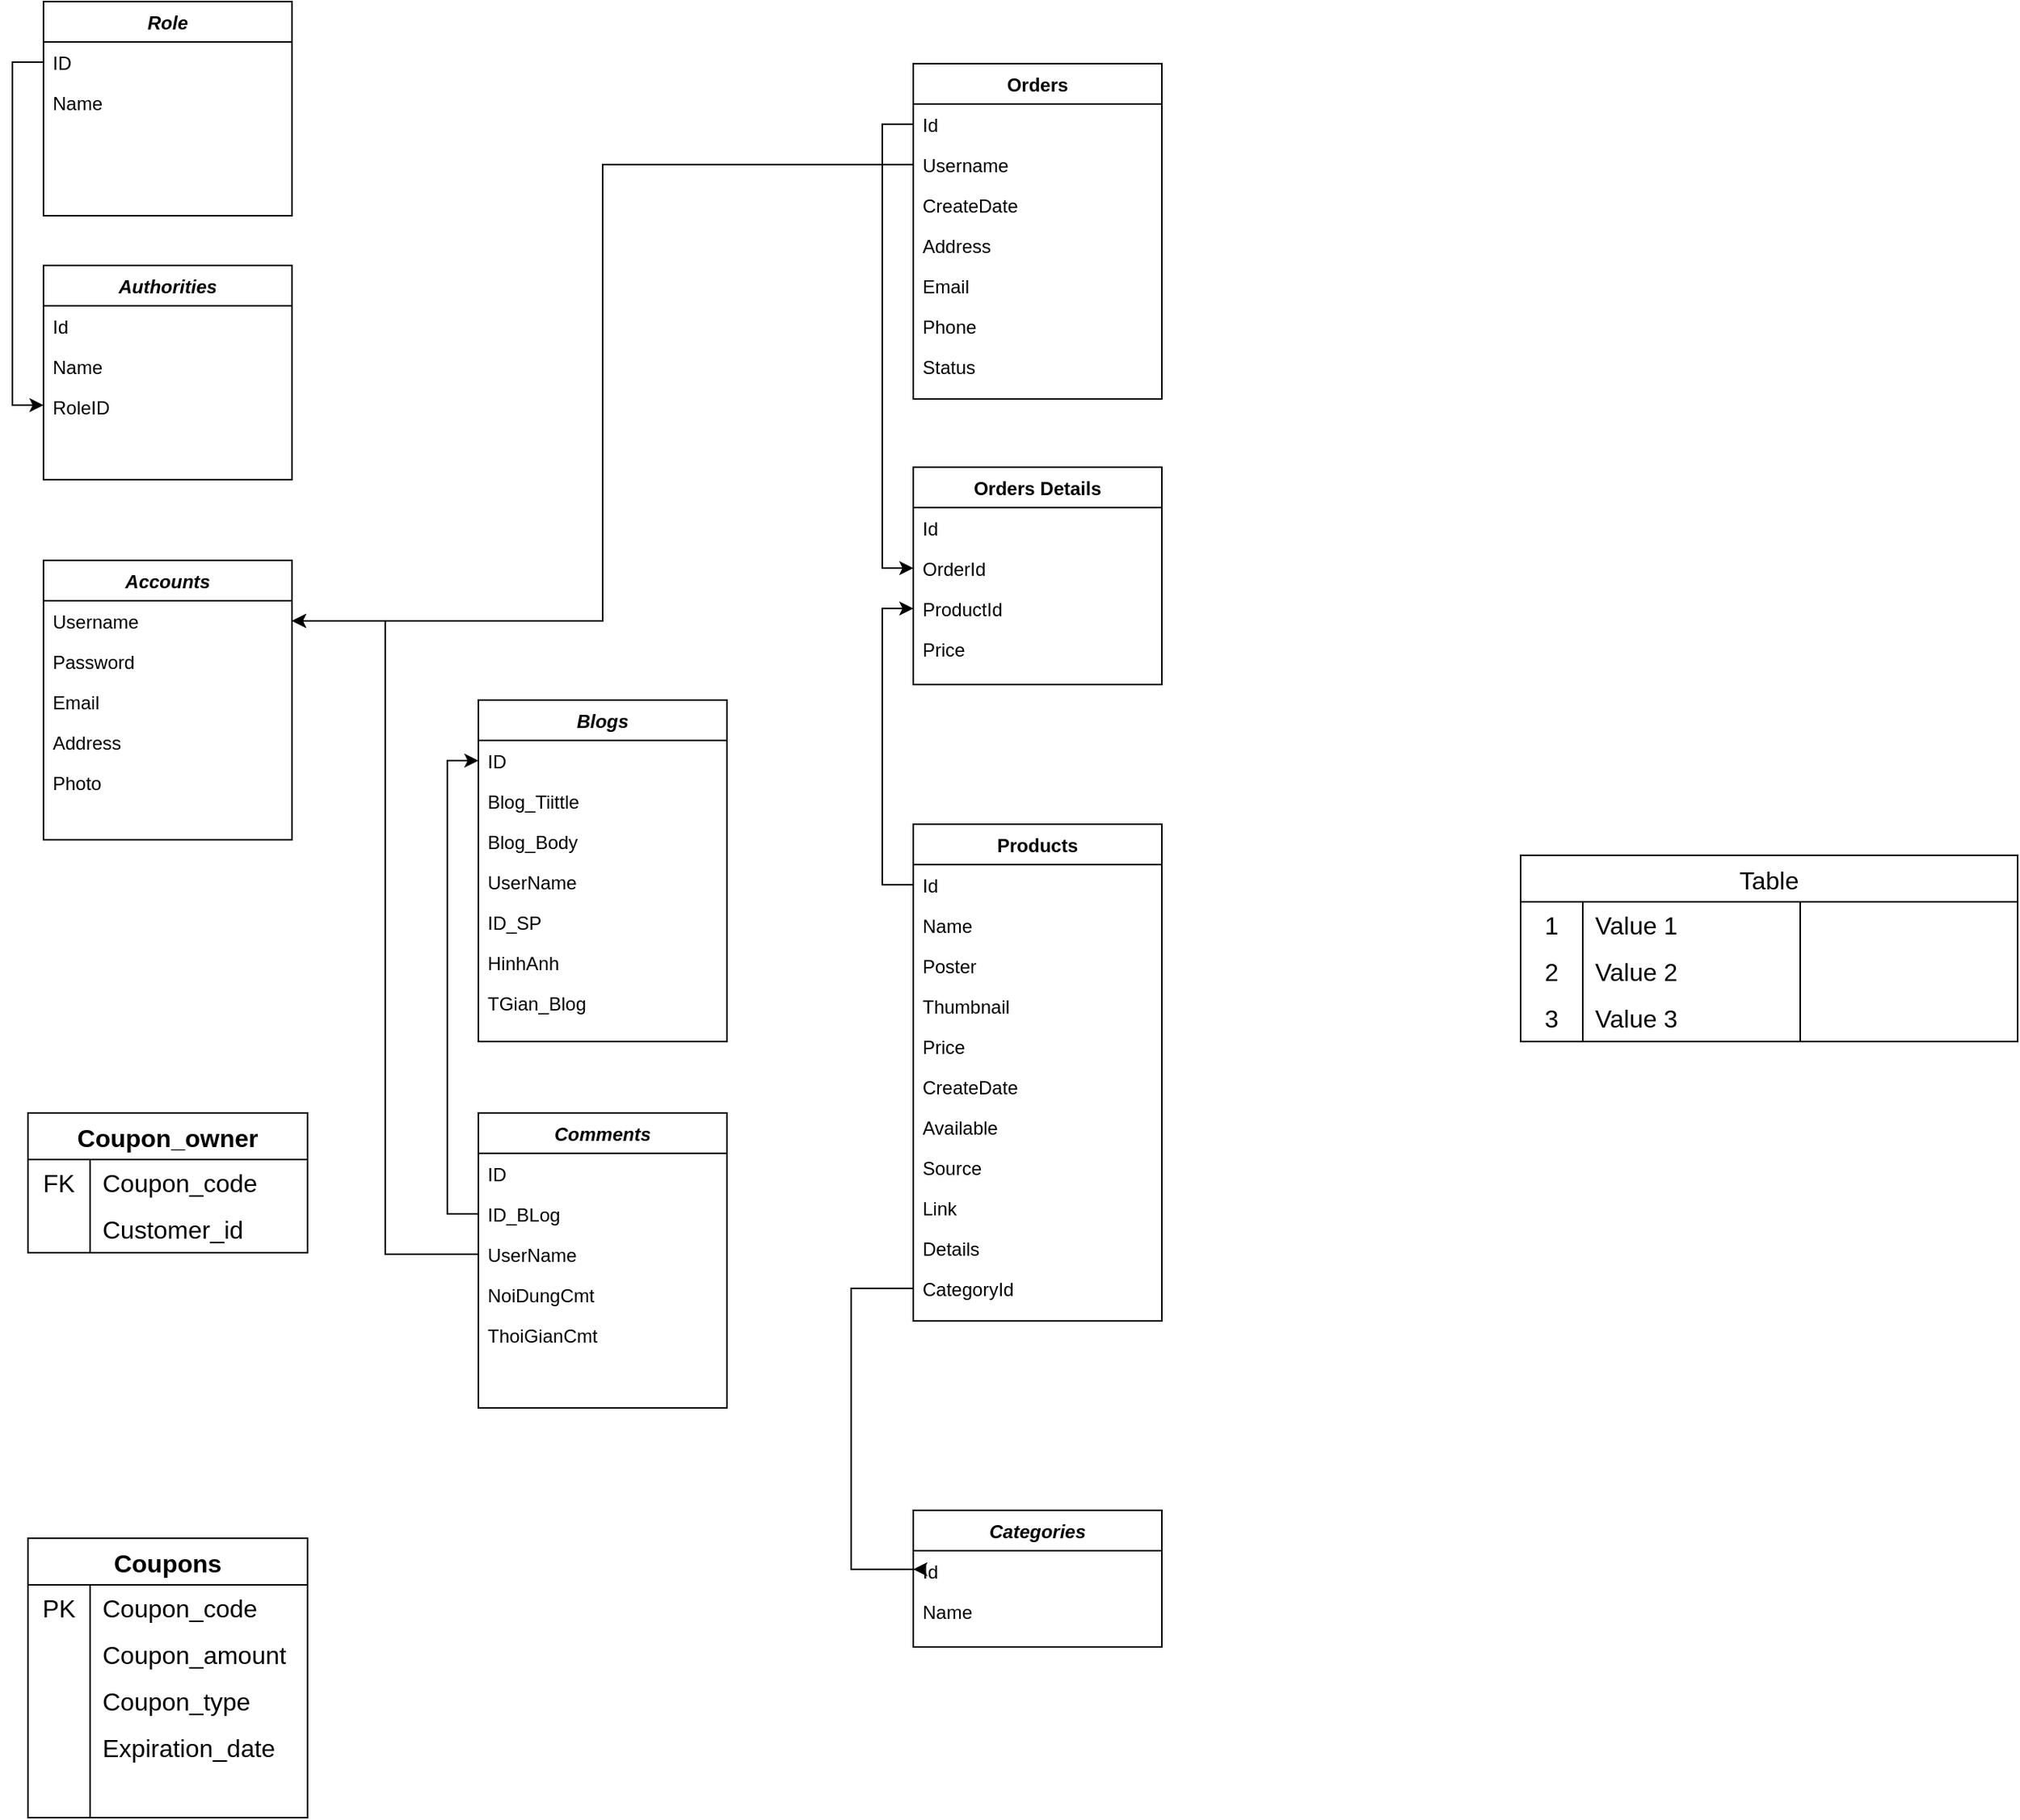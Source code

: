 <mxfile version="21.2.7" type="github">
  <diagram id="C5RBs43oDa-KdzZeNtuy" name="Page-1">
    <mxGraphModel dx="1647" dy="2064" grid="1" gridSize="10" guides="1" tooltips="1" connect="1" arrows="1" fold="1" page="1" pageScale="1" pageWidth="827" pageHeight="1169" math="0" shadow="0">
      <root>
        <mxCell id="WIyWlLk6GJQsqaUBKTNV-0" />
        <mxCell id="WIyWlLk6GJQsqaUBKTNV-1" parent="WIyWlLk6GJQsqaUBKTNV-0" />
        <mxCell id="zkfFHV4jXpPFQw0GAbJ--0" value="Accounts" style="swimlane;fontStyle=3;align=center;verticalAlign=top;childLayout=stackLayout;horizontal=1;startSize=26;horizontalStack=0;resizeParent=1;resizeLast=0;collapsible=1;marginBottom=0;rounded=0;shadow=0;strokeWidth=1;movable=1;resizable=1;rotatable=1;deletable=1;editable=1;locked=0;connectable=1;" parent="WIyWlLk6GJQsqaUBKTNV-1" vertex="1">
          <mxGeometry x="110" y="-60" width="160" height="180" as="geometry">
            <mxRectangle x="230" y="140" width="160" height="26" as="alternateBounds" />
          </mxGeometry>
        </mxCell>
        <mxCell id="zkfFHV4jXpPFQw0GAbJ--1" value="Username" style="text;align=left;verticalAlign=top;spacingLeft=4;spacingRight=4;overflow=hidden;rotatable=1;points=[[0,0.5],[1,0.5]];portConstraint=eastwest;movable=1;resizable=1;deletable=1;editable=1;locked=0;connectable=1;" parent="zkfFHV4jXpPFQw0GAbJ--0" vertex="1">
          <mxGeometry y="26" width="160" height="26" as="geometry" />
        </mxCell>
        <mxCell id="zkfFHV4jXpPFQw0GAbJ--2" value="Password" style="text;align=left;verticalAlign=top;spacingLeft=4;spacingRight=4;overflow=hidden;rotatable=1;points=[[0,0.5],[1,0.5]];portConstraint=eastwest;rounded=0;shadow=0;html=0;movable=1;resizable=1;deletable=1;editable=1;locked=0;connectable=1;" parent="zkfFHV4jXpPFQw0GAbJ--0" vertex="1">
          <mxGeometry y="52" width="160" height="26" as="geometry" />
        </mxCell>
        <mxCell id="zkfFHV4jXpPFQw0GAbJ--3" value="Email" style="text;align=left;verticalAlign=top;spacingLeft=4;spacingRight=4;overflow=hidden;rotatable=1;points=[[0,0.5],[1,0.5]];portConstraint=eastwest;rounded=0;shadow=0;html=0;movable=1;resizable=1;deletable=1;editable=1;locked=0;connectable=1;" parent="zkfFHV4jXpPFQw0GAbJ--0" vertex="1">
          <mxGeometry y="78" width="160" height="26" as="geometry" />
        </mxCell>
        <mxCell id="4pkR6PHwYzPUVLJLUque-9" value="Address" style="text;align=left;verticalAlign=top;spacingLeft=4;spacingRight=4;overflow=hidden;rotatable=1;points=[[0,0.5],[1,0.5]];portConstraint=eastwest;rounded=0;shadow=0;html=0;movable=1;resizable=1;deletable=1;editable=1;locked=0;connectable=1;" parent="zkfFHV4jXpPFQw0GAbJ--0" vertex="1">
          <mxGeometry y="104" width="160" height="26" as="geometry" />
        </mxCell>
        <mxCell id="4pkR6PHwYzPUVLJLUque-10" value="Photo" style="text;align=left;verticalAlign=top;spacingLeft=4;spacingRight=4;overflow=hidden;rotatable=1;points=[[0,0.5],[1,0.5]];portConstraint=eastwest;rounded=0;shadow=0;html=0;movable=1;resizable=1;deletable=1;editable=1;locked=0;connectable=1;" parent="zkfFHV4jXpPFQw0GAbJ--0" vertex="1">
          <mxGeometry y="130" width="160" height="26" as="geometry" />
        </mxCell>
        <mxCell id="zkfFHV4jXpPFQw0GAbJ--17" value="Products" style="swimlane;fontStyle=1;align=center;verticalAlign=top;childLayout=stackLayout;horizontal=1;startSize=26;horizontalStack=0;resizeParent=1;resizeLast=0;collapsible=1;marginBottom=0;rounded=0;shadow=0;strokeWidth=1;" parent="WIyWlLk6GJQsqaUBKTNV-1" vertex="1">
          <mxGeometry x="670" y="110" width="160" height="320" as="geometry">
            <mxRectangle x="550" y="140" width="160" height="26" as="alternateBounds" />
          </mxGeometry>
        </mxCell>
        <mxCell id="zkfFHV4jXpPFQw0GAbJ--18" value="Id" style="text;align=left;verticalAlign=top;spacingLeft=4;spacingRight=4;overflow=hidden;rotatable=0;points=[[0,0.5],[1,0.5]];portConstraint=eastwest;" parent="zkfFHV4jXpPFQw0GAbJ--17" vertex="1">
          <mxGeometry y="26" width="160" height="26" as="geometry" />
        </mxCell>
        <mxCell id="zkfFHV4jXpPFQw0GAbJ--19" value="Name" style="text;align=left;verticalAlign=top;spacingLeft=4;spacingRight=4;overflow=hidden;rotatable=0;points=[[0,0.5],[1,0.5]];portConstraint=eastwest;rounded=0;shadow=0;html=0;" parent="zkfFHV4jXpPFQw0GAbJ--17" vertex="1">
          <mxGeometry y="52" width="160" height="26" as="geometry" />
        </mxCell>
        <mxCell id="zkfFHV4jXpPFQw0GAbJ--20" value="Poster" style="text;align=left;verticalAlign=top;spacingLeft=4;spacingRight=4;overflow=hidden;rotatable=0;points=[[0,0.5],[1,0.5]];portConstraint=eastwest;rounded=0;shadow=0;html=0;" parent="zkfFHV4jXpPFQw0GAbJ--17" vertex="1">
          <mxGeometry y="78" width="160" height="26" as="geometry" />
        </mxCell>
        <mxCell id="zkfFHV4jXpPFQw0GAbJ--21" value="Thumbnail" style="text;align=left;verticalAlign=top;spacingLeft=4;spacingRight=4;overflow=hidden;rotatable=0;points=[[0,0.5],[1,0.5]];portConstraint=eastwest;rounded=0;shadow=0;html=0;" parent="zkfFHV4jXpPFQw0GAbJ--17" vertex="1">
          <mxGeometry y="104" width="160" height="26" as="geometry" />
        </mxCell>
        <mxCell id="zkfFHV4jXpPFQw0GAbJ--22" value="Price" style="text;align=left;verticalAlign=top;spacingLeft=4;spacingRight=4;overflow=hidden;rotatable=0;points=[[0,0.5],[1,0.5]];portConstraint=eastwest;rounded=0;shadow=0;html=0;" parent="zkfFHV4jXpPFQw0GAbJ--17" vertex="1">
          <mxGeometry y="130" width="160" height="26" as="geometry" />
        </mxCell>
        <mxCell id="zkfFHV4jXpPFQw0GAbJ--24" value="CreateDate" style="text;align=left;verticalAlign=top;spacingLeft=4;spacingRight=4;overflow=hidden;rotatable=0;points=[[0,0.5],[1,0.5]];portConstraint=eastwest;" parent="zkfFHV4jXpPFQw0GAbJ--17" vertex="1">
          <mxGeometry y="156" width="160" height="26" as="geometry" />
        </mxCell>
        <mxCell id="zkfFHV4jXpPFQw0GAbJ--25" value="Available" style="text;align=left;verticalAlign=top;spacingLeft=4;spacingRight=4;overflow=hidden;rotatable=0;points=[[0,0.5],[1,0.5]];portConstraint=eastwest;" parent="zkfFHV4jXpPFQw0GAbJ--17" vertex="1">
          <mxGeometry y="182" width="160" height="26" as="geometry" />
        </mxCell>
        <mxCell id="aVzjEf7EWNkJV3z9Z11q-0" value="Source" style="text;align=left;verticalAlign=top;spacingLeft=4;spacingRight=4;overflow=hidden;rotatable=0;points=[[0,0.5],[1,0.5]];portConstraint=eastwest;" parent="zkfFHV4jXpPFQw0GAbJ--17" vertex="1">
          <mxGeometry y="208" width="160" height="26" as="geometry" />
        </mxCell>
        <mxCell id="aVzjEf7EWNkJV3z9Z11q-2" value="Link" style="text;align=left;verticalAlign=top;spacingLeft=4;spacingRight=4;overflow=hidden;rotatable=0;points=[[0,0.5],[1,0.5]];portConstraint=eastwest;" parent="zkfFHV4jXpPFQw0GAbJ--17" vertex="1">
          <mxGeometry y="234" width="160" height="26" as="geometry" />
        </mxCell>
        <mxCell id="aVzjEf7EWNkJV3z9Z11q-3" value="Details" style="text;align=left;verticalAlign=top;spacingLeft=4;spacingRight=4;overflow=hidden;rotatable=0;points=[[0,0.5],[1,0.5]];portConstraint=eastwest;" parent="zkfFHV4jXpPFQw0GAbJ--17" vertex="1">
          <mxGeometry y="260" width="160" height="26" as="geometry" />
        </mxCell>
        <mxCell id="aVzjEf7EWNkJV3z9Z11q-4" value="CategoryId" style="text;align=left;verticalAlign=top;spacingLeft=4;spacingRight=4;overflow=hidden;rotatable=0;points=[[0,0.5],[1,0.5]];portConstraint=eastwest;" parent="zkfFHV4jXpPFQw0GAbJ--17" vertex="1">
          <mxGeometry y="286" width="160" height="26" as="geometry" />
        </mxCell>
        <mxCell id="PvEXna2117vxzYuf4dfW-0" value="Orders" style="swimlane;fontStyle=1;align=center;verticalAlign=top;childLayout=stackLayout;horizontal=1;startSize=26;horizontalStack=0;resizeParent=1;resizeLast=0;collapsible=1;marginBottom=0;rounded=0;shadow=0;strokeWidth=1;" parent="WIyWlLk6GJQsqaUBKTNV-1" vertex="1">
          <mxGeometry x="670" y="-380" width="160" height="216" as="geometry">
            <mxRectangle x="550" y="140" width="160" height="26" as="alternateBounds" />
          </mxGeometry>
        </mxCell>
        <mxCell id="PvEXna2117vxzYuf4dfW-1" value="Id" style="text;align=left;verticalAlign=top;spacingLeft=4;spacingRight=4;overflow=hidden;rotatable=0;points=[[0,0.5],[1,0.5]];portConstraint=eastwest;" parent="PvEXna2117vxzYuf4dfW-0" vertex="1">
          <mxGeometry y="26" width="160" height="26" as="geometry" />
        </mxCell>
        <mxCell id="PvEXna2117vxzYuf4dfW-2" value="Username" style="text;align=left;verticalAlign=top;spacingLeft=4;spacingRight=4;overflow=hidden;rotatable=0;points=[[0,0.5],[1,0.5]];portConstraint=eastwest;rounded=0;shadow=0;html=0;" parent="PvEXna2117vxzYuf4dfW-0" vertex="1">
          <mxGeometry y="52" width="160" height="26" as="geometry" />
        </mxCell>
        <mxCell id="PvEXna2117vxzYuf4dfW-3" value="CreateDate" style="text;align=left;verticalAlign=top;spacingLeft=4;spacingRight=4;overflow=hidden;rotatable=0;points=[[0,0.5],[1,0.5]];portConstraint=eastwest;rounded=0;shadow=0;html=0;" parent="PvEXna2117vxzYuf4dfW-0" vertex="1">
          <mxGeometry y="78" width="160" height="26" as="geometry" />
        </mxCell>
        <mxCell id="PvEXna2117vxzYuf4dfW-4" value="Address" style="text;align=left;verticalAlign=top;spacingLeft=4;spacingRight=4;overflow=hidden;rotatable=0;points=[[0,0.5],[1,0.5]];portConstraint=eastwest;rounded=0;shadow=0;html=0;" parent="PvEXna2117vxzYuf4dfW-0" vertex="1">
          <mxGeometry y="104" width="160" height="26" as="geometry" />
        </mxCell>
        <mxCell id="PvEXna2117vxzYuf4dfW-5" value="Email" style="text;align=left;verticalAlign=top;spacingLeft=4;spacingRight=4;overflow=hidden;rotatable=0;points=[[0,0.5],[1,0.5]];portConstraint=eastwest;rounded=0;shadow=0;html=0;" parent="PvEXna2117vxzYuf4dfW-0" vertex="1">
          <mxGeometry y="130" width="160" height="26" as="geometry" />
        </mxCell>
        <mxCell id="PvEXna2117vxzYuf4dfW-7" value="Phone" style="text;align=left;verticalAlign=top;spacingLeft=4;spacingRight=4;overflow=hidden;rotatable=0;points=[[0,0.5],[1,0.5]];portConstraint=eastwest;" parent="PvEXna2117vxzYuf4dfW-0" vertex="1">
          <mxGeometry y="156" width="160" height="26" as="geometry" />
        </mxCell>
        <mxCell id="PvEXna2117vxzYuf4dfW-8" value="Status" style="text;align=left;verticalAlign=top;spacingLeft=4;spacingRight=4;overflow=hidden;rotatable=0;points=[[0,0.5],[1,0.5]];portConstraint=eastwest;" parent="PvEXna2117vxzYuf4dfW-0" vertex="1">
          <mxGeometry y="182" width="160" height="26" as="geometry" />
        </mxCell>
        <mxCell id="PvEXna2117vxzYuf4dfW-9" value="Orders Details" style="swimlane;fontStyle=1;align=center;verticalAlign=top;childLayout=stackLayout;horizontal=1;startSize=26;horizontalStack=0;resizeParent=1;resizeLast=0;collapsible=1;marginBottom=0;rounded=0;shadow=0;strokeWidth=1;" parent="WIyWlLk6GJQsqaUBKTNV-1" vertex="1">
          <mxGeometry x="670" y="-120" width="160" height="140" as="geometry">
            <mxRectangle x="550" y="140" width="160" height="26" as="alternateBounds" />
          </mxGeometry>
        </mxCell>
        <mxCell id="PvEXna2117vxzYuf4dfW-10" value="Id" style="text;align=left;verticalAlign=top;spacingLeft=4;spacingRight=4;overflow=hidden;rotatable=0;points=[[0,0.5],[1,0.5]];portConstraint=eastwest;" parent="PvEXna2117vxzYuf4dfW-9" vertex="1">
          <mxGeometry y="26" width="160" height="26" as="geometry" />
        </mxCell>
        <mxCell id="PvEXna2117vxzYuf4dfW-11" value="OrderId" style="text;align=left;verticalAlign=top;spacingLeft=4;spacingRight=4;overflow=hidden;rotatable=0;points=[[0,0.5],[1,0.5]];portConstraint=eastwest;rounded=0;shadow=0;html=0;" parent="PvEXna2117vxzYuf4dfW-9" vertex="1">
          <mxGeometry y="52" width="160" height="26" as="geometry" />
        </mxCell>
        <mxCell id="PvEXna2117vxzYuf4dfW-12" value="ProductId" style="text;align=left;verticalAlign=top;spacingLeft=4;spacingRight=4;overflow=hidden;rotatable=0;points=[[0,0.5],[1,0.5]];portConstraint=eastwest;rounded=0;shadow=0;html=0;" parent="PvEXna2117vxzYuf4dfW-9" vertex="1">
          <mxGeometry y="78" width="160" height="26" as="geometry" />
        </mxCell>
        <mxCell id="PvEXna2117vxzYuf4dfW-13" value="Price" style="text;align=left;verticalAlign=top;spacingLeft=4;spacingRight=4;overflow=hidden;rotatable=0;points=[[0,0.5],[1,0.5]];portConstraint=eastwest;rounded=0;shadow=0;html=0;" parent="PvEXna2117vxzYuf4dfW-9" vertex="1">
          <mxGeometry y="104" width="160" height="26" as="geometry" />
        </mxCell>
        <mxCell id="PvEXna2117vxzYuf4dfW-18" value="Authorities" style="swimlane;fontStyle=3;align=center;verticalAlign=top;childLayout=stackLayout;horizontal=1;startSize=26;horizontalStack=0;resizeParent=1;resizeLast=0;collapsible=1;marginBottom=0;rounded=0;shadow=0;strokeWidth=1;movable=0;resizable=0;rotatable=0;deletable=0;editable=0;locked=1;connectable=0;" parent="WIyWlLk6GJQsqaUBKTNV-1" vertex="1">
          <mxGeometry x="110" y="-250" width="160" height="138" as="geometry">
            <mxRectangle x="230" y="140" width="160" height="26" as="alternateBounds" />
          </mxGeometry>
        </mxCell>
        <mxCell id="PvEXna2117vxzYuf4dfW-20" value="Id" style="text;align=left;verticalAlign=top;spacingLeft=4;spacingRight=4;overflow=hidden;rotatable=0;points=[[0,0.5],[1,0.5]];portConstraint=eastwest;rounded=0;shadow=0;html=0;movable=0;resizable=0;deletable=0;editable=0;locked=1;connectable=0;" parent="PvEXna2117vxzYuf4dfW-18" vertex="1">
          <mxGeometry y="26" width="160" height="26" as="geometry" />
        </mxCell>
        <mxCell id="PvEXna2117vxzYuf4dfW-19" value="Name" style="text;align=left;verticalAlign=top;spacingLeft=4;spacingRight=4;overflow=hidden;rotatable=0;points=[[0,0.5],[1,0.5]];portConstraint=eastwest;movable=0;resizable=0;deletable=0;editable=0;locked=1;connectable=0;" parent="PvEXna2117vxzYuf4dfW-18" vertex="1">
          <mxGeometry y="52" width="160" height="26" as="geometry" />
        </mxCell>
        <mxCell id="PvEXna2117vxzYuf4dfW-21" value="RoleID" style="text;align=left;verticalAlign=top;spacingLeft=4;spacingRight=4;overflow=hidden;rotatable=0;points=[[0,0.5],[1,0.5]];portConstraint=eastwest;rounded=0;shadow=0;html=0;movable=0;resizable=0;deletable=0;editable=0;locked=1;connectable=0;" parent="PvEXna2117vxzYuf4dfW-18" vertex="1">
          <mxGeometry y="78" width="160" height="26" as="geometry" />
        </mxCell>
        <mxCell id="PvEXna2117vxzYuf4dfW-24" value="Role" style="swimlane;fontStyle=3;align=center;verticalAlign=top;childLayout=stackLayout;horizontal=1;startSize=26;horizontalStack=0;resizeParent=1;resizeLast=0;collapsible=1;marginBottom=0;rounded=0;shadow=0;strokeWidth=1;" parent="WIyWlLk6GJQsqaUBKTNV-1" vertex="1">
          <mxGeometry x="110" y="-420" width="160" height="138" as="geometry">
            <mxRectangle x="230" y="140" width="160" height="26" as="alternateBounds" />
          </mxGeometry>
        </mxCell>
        <mxCell id="4pkR6PHwYzPUVLJLUque-20" style="edgeStyle=orthogonalEdgeStyle;rounded=0;orthogonalLoop=1;jettySize=auto;html=1;" parent="PvEXna2117vxzYuf4dfW-24" source="PvEXna2117vxzYuf4dfW-26" edge="1">
          <mxGeometry relative="1" as="geometry">
            <mxPoint y="260" as="targetPoint" />
            <Array as="points">
              <mxPoint x="-20" y="39" />
              <mxPoint x="-20" y="260" />
            </Array>
          </mxGeometry>
        </mxCell>
        <mxCell id="PvEXna2117vxzYuf4dfW-26" value="ID" style="text;align=left;verticalAlign=top;spacingLeft=4;spacingRight=4;overflow=hidden;rotatable=0;points=[[0,0.5],[1,0.5]];portConstraint=eastwest;rounded=0;shadow=0;html=0;" parent="PvEXna2117vxzYuf4dfW-24" vertex="1">
          <mxGeometry y="26" width="160" height="26" as="geometry" />
        </mxCell>
        <mxCell id="PvEXna2117vxzYuf4dfW-25" value="Name" style="text;align=left;verticalAlign=top;spacingLeft=4;spacingRight=4;overflow=hidden;rotatable=0;points=[[0,0.5],[1,0.5]];portConstraint=eastwest;" parent="PvEXna2117vxzYuf4dfW-24" vertex="1">
          <mxGeometry y="52" width="160" height="26" as="geometry" />
        </mxCell>
        <mxCell id="PvEXna2117vxzYuf4dfW-30" value="Categories" style="swimlane;fontStyle=3;align=center;verticalAlign=top;childLayout=stackLayout;horizontal=1;startSize=26;horizontalStack=0;resizeParent=1;resizeLast=0;collapsible=1;marginBottom=0;rounded=0;shadow=0;strokeWidth=1;" parent="WIyWlLk6GJQsqaUBKTNV-1" vertex="1">
          <mxGeometry x="670" y="552" width="160" height="88" as="geometry">
            <mxRectangle x="230" y="140" width="160" height="26" as="alternateBounds" />
          </mxGeometry>
        </mxCell>
        <mxCell id="PvEXna2117vxzYuf4dfW-31" value="Id" style="text;align=left;verticalAlign=top;spacingLeft=4;spacingRight=4;overflow=hidden;rotatable=0;points=[[0,0.5],[1,0.5]];portConstraint=eastwest;" parent="PvEXna2117vxzYuf4dfW-30" vertex="1">
          <mxGeometry y="26" width="160" height="26" as="geometry" />
        </mxCell>
        <mxCell id="PvEXna2117vxzYuf4dfW-32" value="Name" style="text;align=left;verticalAlign=top;spacingLeft=4;spacingRight=4;overflow=hidden;rotatable=0;points=[[0,0.5],[1,0.5]];portConstraint=eastwest;rounded=0;shadow=0;html=0;" parent="PvEXna2117vxzYuf4dfW-30" vertex="1">
          <mxGeometry y="52" width="160" height="26" as="geometry" />
        </mxCell>
        <mxCell id="PvEXna2117vxzYuf4dfW-34" value="Blogs" style="swimlane;fontStyle=3;align=center;verticalAlign=top;childLayout=stackLayout;horizontal=1;startSize=26;horizontalStack=0;resizeParent=1;resizeLast=0;collapsible=1;marginBottom=0;rounded=0;shadow=0;strokeWidth=1;" parent="WIyWlLk6GJQsqaUBKTNV-1" vertex="1">
          <mxGeometry x="390" y="30" width="160" height="220" as="geometry">
            <mxRectangle x="230" y="140" width="160" height="26" as="alternateBounds" />
          </mxGeometry>
        </mxCell>
        <mxCell id="PvEXna2117vxzYuf4dfW-35" value="ID" style="text;align=left;verticalAlign=top;spacingLeft=4;spacingRight=4;overflow=hidden;rotatable=0;points=[[0,0.5],[1,0.5]];portConstraint=eastwest;" parent="PvEXna2117vxzYuf4dfW-34" vertex="1">
          <mxGeometry y="26" width="160" height="26" as="geometry" />
        </mxCell>
        <mxCell id="PvEXna2117vxzYuf4dfW-36" value="Blog_Tiittle" style="text;align=left;verticalAlign=top;spacingLeft=4;spacingRight=4;overflow=hidden;rotatable=0;points=[[0,0.5],[1,0.5]];portConstraint=eastwest;rounded=0;shadow=0;html=0;" parent="PvEXna2117vxzYuf4dfW-34" vertex="1">
          <mxGeometry y="52" width="160" height="26" as="geometry" />
        </mxCell>
        <mxCell id="PvEXna2117vxzYuf4dfW-37" value="Blog_Body&#xa;" style="text;align=left;verticalAlign=top;spacingLeft=4;spacingRight=4;overflow=hidden;rotatable=0;points=[[0,0.5],[1,0.5]];portConstraint=eastwest;rounded=0;shadow=0;html=0;" parent="PvEXna2117vxzYuf4dfW-34" vertex="1">
          <mxGeometry y="78" width="160" height="26" as="geometry" />
        </mxCell>
        <mxCell id="4pkR6PHwYzPUVLJLUque-0" value="UserName" style="text;align=left;verticalAlign=top;spacingLeft=4;spacingRight=4;overflow=hidden;rotatable=0;points=[[0,0.5],[1,0.5]];portConstraint=eastwest;rounded=0;shadow=0;html=0;" parent="PvEXna2117vxzYuf4dfW-34" vertex="1">
          <mxGeometry y="104" width="160" height="26" as="geometry" />
        </mxCell>
        <mxCell id="4pkR6PHwYzPUVLJLUque-1" value="ID_SP" style="text;align=left;verticalAlign=top;spacingLeft=4;spacingRight=4;overflow=hidden;rotatable=0;points=[[0,0.5],[1,0.5]];portConstraint=eastwest;rounded=0;shadow=0;html=0;" parent="PvEXna2117vxzYuf4dfW-34" vertex="1">
          <mxGeometry y="130" width="160" height="26" as="geometry" />
        </mxCell>
        <mxCell id="4pkR6PHwYzPUVLJLUque-2" value="HinhAnh" style="text;align=left;verticalAlign=top;spacingLeft=4;spacingRight=4;overflow=hidden;rotatable=0;points=[[0,0.5],[1,0.5]];portConstraint=eastwest;rounded=0;shadow=0;html=0;" parent="PvEXna2117vxzYuf4dfW-34" vertex="1">
          <mxGeometry y="156" width="160" height="26" as="geometry" />
        </mxCell>
        <mxCell id="4pkR6PHwYzPUVLJLUque-3" value="TGian_Blog" style="text;align=left;verticalAlign=top;spacingLeft=4;spacingRight=4;overflow=hidden;rotatable=0;points=[[0,0.5],[1,0.5]];portConstraint=eastwest;rounded=0;shadow=0;html=0;" parent="PvEXna2117vxzYuf4dfW-34" vertex="1">
          <mxGeometry y="182" width="160" height="26" as="geometry" />
        </mxCell>
        <mxCell id="PvEXna2117vxzYuf4dfW-38" value="Comments" style="swimlane;fontStyle=3;align=center;verticalAlign=top;childLayout=stackLayout;horizontal=1;startSize=26;horizontalStack=0;resizeParent=1;resizeLast=0;collapsible=1;marginBottom=0;rounded=0;shadow=0;strokeWidth=1;" parent="WIyWlLk6GJQsqaUBKTNV-1" vertex="1">
          <mxGeometry x="390" y="296" width="160" height="190" as="geometry">
            <mxRectangle x="230" y="140" width="160" height="26" as="alternateBounds" />
          </mxGeometry>
        </mxCell>
        <mxCell id="4pkR6PHwYzPUVLJLUque-4" value="ID" style="text;align=left;verticalAlign=top;spacingLeft=4;spacingRight=4;overflow=hidden;rotatable=0;points=[[0,0.5],[1,0.5]];portConstraint=eastwest;" parent="PvEXna2117vxzYuf4dfW-38" vertex="1">
          <mxGeometry y="26" width="160" height="26" as="geometry" />
        </mxCell>
        <mxCell id="PvEXna2117vxzYuf4dfW-41" value="ID_BLog" style="text;align=left;verticalAlign=top;spacingLeft=4;spacingRight=4;overflow=hidden;rotatable=0;points=[[0,0.5],[1,0.5]];portConstraint=eastwest;rounded=0;shadow=0;html=0;" parent="PvEXna2117vxzYuf4dfW-38" vertex="1">
          <mxGeometry y="52" width="160" height="26" as="geometry" />
        </mxCell>
        <mxCell id="4pkR6PHwYzPUVLJLUque-5" value="UserName" style="text;align=left;verticalAlign=top;spacingLeft=4;spacingRight=4;overflow=hidden;rotatable=0;points=[[0,0.5],[1,0.5]];portConstraint=eastwest;rounded=0;shadow=0;html=0;" parent="PvEXna2117vxzYuf4dfW-38" vertex="1">
          <mxGeometry y="78" width="160" height="26" as="geometry" />
        </mxCell>
        <mxCell id="4pkR6PHwYzPUVLJLUque-6" value="NoiDungCmt" style="text;align=left;verticalAlign=top;spacingLeft=4;spacingRight=4;overflow=hidden;rotatable=0;points=[[0,0.5],[1,0.5]];portConstraint=eastwest;" parent="PvEXna2117vxzYuf4dfW-38" vertex="1">
          <mxGeometry y="104" width="160" height="26" as="geometry" />
        </mxCell>
        <mxCell id="4pkR6PHwYzPUVLJLUque-7" value="ThoiGianCmt" style="text;align=left;verticalAlign=top;spacingLeft=4;spacingRight=4;overflow=hidden;rotatable=0;points=[[0,0.5],[1,0.5]];portConstraint=eastwest;" parent="PvEXna2117vxzYuf4dfW-38" vertex="1">
          <mxGeometry y="130" width="160" height="26" as="geometry" />
        </mxCell>
        <mxCell id="PvEXna2117vxzYuf4dfW-55" value="Coupons" style="shape=table;startSize=30;container=1;collapsible=0;childLayout=tableLayout;fixedRows=1;rowLines=0;fontStyle=1;strokeColor=default;fontSize=16;" parent="WIyWlLk6GJQsqaUBKTNV-1" vertex="1">
          <mxGeometry x="100" y="570" width="180" height="180" as="geometry" />
        </mxCell>
        <mxCell id="PvEXna2117vxzYuf4dfW-56" value="" style="shape=tableRow;horizontal=0;startSize=0;swimlaneHead=0;swimlaneBody=0;top=0;left=0;bottom=0;right=0;collapsible=0;dropTarget=0;fillColor=none;points=[[0,0.5],[1,0.5]];portConstraint=eastwest;strokeColor=inherit;fontSize=16;" parent="PvEXna2117vxzYuf4dfW-55" vertex="1">
          <mxGeometry y="30" width="180" height="30" as="geometry" />
        </mxCell>
        <mxCell id="PvEXna2117vxzYuf4dfW-57" value="PK" style="shape=partialRectangle;html=1;whiteSpace=wrap;connectable=0;fillColor=none;top=0;left=0;bottom=0;right=0;overflow=hidden;pointerEvents=1;strokeColor=inherit;fontSize=16;" parent="PvEXna2117vxzYuf4dfW-56" vertex="1">
          <mxGeometry width="40" height="30" as="geometry">
            <mxRectangle width="40" height="30" as="alternateBounds" />
          </mxGeometry>
        </mxCell>
        <mxCell id="PvEXna2117vxzYuf4dfW-58" value="Coupon_code" style="shape=partialRectangle;html=1;whiteSpace=wrap;connectable=0;fillColor=none;top=0;left=0;bottom=0;right=0;align=left;spacingLeft=6;overflow=hidden;strokeColor=inherit;fontSize=16;" parent="PvEXna2117vxzYuf4dfW-56" vertex="1">
          <mxGeometry x="40" width="140" height="30" as="geometry">
            <mxRectangle width="140" height="30" as="alternateBounds" />
          </mxGeometry>
        </mxCell>
        <mxCell id="PvEXna2117vxzYuf4dfW-59" value="" style="shape=tableRow;horizontal=0;startSize=0;swimlaneHead=0;swimlaneBody=0;top=0;left=0;bottom=0;right=0;collapsible=0;dropTarget=0;fillColor=none;points=[[0,0.5],[1,0.5]];portConstraint=eastwest;strokeColor=inherit;fontSize=16;" parent="PvEXna2117vxzYuf4dfW-55" vertex="1">
          <mxGeometry y="60" width="180" height="30" as="geometry" />
        </mxCell>
        <mxCell id="PvEXna2117vxzYuf4dfW-60" value="" style="shape=partialRectangle;html=1;whiteSpace=wrap;connectable=0;fillColor=none;top=0;left=0;bottom=0;right=0;overflow=hidden;strokeColor=inherit;fontSize=16;" parent="PvEXna2117vxzYuf4dfW-59" vertex="1">
          <mxGeometry width="40" height="30" as="geometry">
            <mxRectangle width="40" height="30" as="alternateBounds" />
          </mxGeometry>
        </mxCell>
        <mxCell id="PvEXna2117vxzYuf4dfW-61" value="Coupon_amount" style="shape=partialRectangle;html=1;whiteSpace=wrap;connectable=0;fillColor=none;top=0;left=0;bottom=0;right=0;align=left;spacingLeft=6;overflow=hidden;strokeColor=inherit;fontSize=16;" parent="PvEXna2117vxzYuf4dfW-59" vertex="1">
          <mxGeometry x="40" width="140" height="30" as="geometry">
            <mxRectangle width="140" height="30" as="alternateBounds" />
          </mxGeometry>
        </mxCell>
        <mxCell id="PvEXna2117vxzYuf4dfW-62" value="" style="shape=tableRow;horizontal=0;startSize=0;swimlaneHead=0;swimlaneBody=0;top=0;left=0;bottom=0;right=0;collapsible=0;dropTarget=0;fillColor=none;points=[[0,0.5],[1,0.5]];portConstraint=eastwest;strokeColor=inherit;fontSize=16;" parent="PvEXna2117vxzYuf4dfW-55" vertex="1">
          <mxGeometry y="90" width="180" height="30" as="geometry" />
        </mxCell>
        <mxCell id="PvEXna2117vxzYuf4dfW-63" value="" style="shape=partialRectangle;html=1;whiteSpace=wrap;connectable=0;fillColor=none;top=0;left=0;bottom=0;right=0;overflow=hidden;strokeColor=inherit;fontSize=16;" parent="PvEXna2117vxzYuf4dfW-62" vertex="1">
          <mxGeometry width="40" height="30" as="geometry">
            <mxRectangle width="40" height="30" as="alternateBounds" />
          </mxGeometry>
        </mxCell>
        <mxCell id="PvEXna2117vxzYuf4dfW-64" value="Coupon_type" style="shape=partialRectangle;html=1;whiteSpace=wrap;connectable=0;fillColor=none;top=0;left=0;bottom=0;right=0;align=left;spacingLeft=6;overflow=hidden;strokeColor=inherit;fontSize=16;" parent="PvEXna2117vxzYuf4dfW-62" vertex="1">
          <mxGeometry x="40" width="140" height="30" as="geometry">
            <mxRectangle width="140" height="30" as="alternateBounds" />
          </mxGeometry>
        </mxCell>
        <mxCell id="PvEXna2117vxzYuf4dfW-65" value="" style="shape=tableRow;horizontal=0;startSize=0;swimlaneHead=0;swimlaneBody=0;top=0;left=0;bottom=0;right=0;collapsible=0;dropTarget=0;fillColor=none;points=[[0,0.5],[1,0.5]];portConstraint=eastwest;strokeColor=inherit;fontSize=16;" parent="PvEXna2117vxzYuf4dfW-55" vertex="1">
          <mxGeometry y="120" width="180" height="30" as="geometry" />
        </mxCell>
        <mxCell id="PvEXna2117vxzYuf4dfW-66" value="" style="shape=partialRectangle;html=1;whiteSpace=wrap;connectable=0;fillColor=none;top=0;left=0;bottom=0;right=0;overflow=hidden;strokeColor=inherit;fontSize=16;" parent="PvEXna2117vxzYuf4dfW-65" vertex="1">
          <mxGeometry width="40" height="30" as="geometry">
            <mxRectangle width="40" height="30" as="alternateBounds" />
          </mxGeometry>
        </mxCell>
        <mxCell id="PvEXna2117vxzYuf4dfW-67" value="Expiration_date" style="shape=partialRectangle;html=1;whiteSpace=wrap;connectable=0;fillColor=none;top=0;left=0;bottom=0;right=0;align=left;spacingLeft=6;overflow=hidden;strokeColor=inherit;fontSize=16;" parent="PvEXna2117vxzYuf4dfW-65" vertex="1">
          <mxGeometry x="40" width="140" height="30" as="geometry">
            <mxRectangle width="140" height="30" as="alternateBounds" />
          </mxGeometry>
        </mxCell>
        <mxCell id="PvEXna2117vxzYuf4dfW-68" value="" style="shape=tableRow;horizontal=0;startSize=0;swimlaneHead=0;swimlaneBody=0;top=0;left=0;bottom=0;right=0;collapsible=0;dropTarget=0;fillColor=none;points=[[0,0.5],[1,0.5]];portConstraint=eastwest;strokeColor=inherit;fontSize=16;" parent="PvEXna2117vxzYuf4dfW-55" vertex="1">
          <mxGeometry y="150" width="180" height="30" as="geometry" />
        </mxCell>
        <mxCell id="PvEXna2117vxzYuf4dfW-69" value="" style="shape=partialRectangle;html=1;whiteSpace=wrap;connectable=0;fillColor=none;top=0;left=0;bottom=0;right=0;overflow=hidden;strokeColor=inherit;fontSize=16;" parent="PvEXna2117vxzYuf4dfW-68" vertex="1">
          <mxGeometry width="40" height="30" as="geometry">
            <mxRectangle width="40" height="30" as="alternateBounds" />
          </mxGeometry>
        </mxCell>
        <mxCell id="PvEXna2117vxzYuf4dfW-70" value="" style="shape=partialRectangle;html=1;whiteSpace=wrap;connectable=0;fillColor=none;top=0;left=0;bottom=0;right=0;align=left;spacingLeft=6;overflow=hidden;strokeColor=inherit;fontSize=16;" parent="PvEXna2117vxzYuf4dfW-68" vertex="1">
          <mxGeometry x="40" width="140" height="30" as="geometry">
            <mxRectangle width="140" height="30" as="alternateBounds" />
          </mxGeometry>
        </mxCell>
        <mxCell id="PvEXna2117vxzYuf4dfW-71" value="Coupon_owner" style="shape=table;startSize=30;container=1;collapsible=0;childLayout=tableLayout;fixedRows=1;rowLines=0;fontStyle=1;strokeColor=default;fontSize=16;" parent="WIyWlLk6GJQsqaUBKTNV-1" vertex="1">
          <mxGeometry x="100" y="296" width="180" height="90" as="geometry" />
        </mxCell>
        <mxCell id="PvEXna2117vxzYuf4dfW-72" value="" style="shape=tableRow;horizontal=0;startSize=0;swimlaneHead=0;swimlaneBody=0;top=0;left=0;bottom=0;right=0;collapsible=0;dropTarget=0;fillColor=none;points=[[0,0.5],[1,0.5]];portConstraint=eastwest;strokeColor=inherit;fontSize=16;" parent="PvEXna2117vxzYuf4dfW-71" vertex="1">
          <mxGeometry y="30" width="180" height="30" as="geometry" />
        </mxCell>
        <mxCell id="PvEXna2117vxzYuf4dfW-73" value="FK" style="shape=partialRectangle;html=1;whiteSpace=wrap;connectable=0;fillColor=none;top=0;left=0;bottom=0;right=0;overflow=hidden;pointerEvents=1;strokeColor=inherit;fontSize=16;" parent="PvEXna2117vxzYuf4dfW-72" vertex="1">
          <mxGeometry width="40" height="30" as="geometry">
            <mxRectangle width="40" height="30" as="alternateBounds" />
          </mxGeometry>
        </mxCell>
        <mxCell id="PvEXna2117vxzYuf4dfW-74" value="Coupon_code" style="shape=partialRectangle;html=1;whiteSpace=wrap;connectable=0;fillColor=none;top=0;left=0;bottom=0;right=0;align=left;spacingLeft=6;overflow=hidden;strokeColor=inherit;fontSize=16;" parent="PvEXna2117vxzYuf4dfW-72" vertex="1">
          <mxGeometry x="40" width="140" height="30" as="geometry">
            <mxRectangle width="140" height="30" as="alternateBounds" />
          </mxGeometry>
        </mxCell>
        <mxCell id="PvEXna2117vxzYuf4dfW-81" value="" style="shape=tableRow;horizontal=0;startSize=0;swimlaneHead=0;swimlaneBody=0;top=0;left=0;bottom=0;right=0;collapsible=0;dropTarget=0;fillColor=none;points=[[0,0.5],[1,0.5]];portConstraint=eastwest;strokeColor=inherit;fontSize=16;" parent="PvEXna2117vxzYuf4dfW-71" vertex="1">
          <mxGeometry y="60" width="180" height="30" as="geometry" />
        </mxCell>
        <mxCell id="PvEXna2117vxzYuf4dfW-82" value="" style="shape=partialRectangle;html=1;whiteSpace=wrap;connectable=0;fillColor=none;top=0;left=0;bottom=0;right=0;overflow=hidden;strokeColor=inherit;fontSize=16;" parent="PvEXna2117vxzYuf4dfW-81" vertex="1">
          <mxGeometry width="40" height="30" as="geometry">
            <mxRectangle width="40" height="30" as="alternateBounds" />
          </mxGeometry>
        </mxCell>
        <mxCell id="PvEXna2117vxzYuf4dfW-83" value="Customer_id" style="shape=partialRectangle;html=1;whiteSpace=wrap;connectable=0;fillColor=none;top=0;left=0;bottom=0;right=0;align=left;spacingLeft=6;overflow=hidden;strokeColor=inherit;fontSize=16;" parent="PvEXna2117vxzYuf4dfW-81" vertex="1">
          <mxGeometry x="40" width="140" height="30" as="geometry">
            <mxRectangle width="140" height="30" as="alternateBounds" />
          </mxGeometry>
        </mxCell>
        <mxCell id="4pkR6PHwYzPUVLJLUque-12" style="edgeStyle=orthogonalEdgeStyle;rounded=0;orthogonalLoop=1;jettySize=auto;html=1;entryX=0;entryY=0.5;entryDx=0;entryDy=0;" parent="WIyWlLk6GJQsqaUBKTNV-1" source="PvEXna2117vxzYuf4dfW-41" target="PvEXna2117vxzYuf4dfW-35" edge="1">
          <mxGeometry relative="1" as="geometry" />
        </mxCell>
        <mxCell id="4pkR6PHwYzPUVLJLUque-13" style="edgeStyle=orthogonalEdgeStyle;rounded=0;orthogonalLoop=1;jettySize=auto;html=1;" parent="WIyWlLk6GJQsqaUBKTNV-1" source="4pkR6PHwYzPUVLJLUque-5" target="zkfFHV4jXpPFQw0GAbJ--1" edge="1">
          <mxGeometry relative="1" as="geometry" />
        </mxCell>
        <mxCell id="4pkR6PHwYzPUVLJLUque-14" style="edgeStyle=orthogonalEdgeStyle;rounded=0;orthogonalLoop=1;jettySize=auto;html=1;" parent="WIyWlLk6GJQsqaUBKTNV-1" source="aVzjEf7EWNkJV3z9Z11q-4" edge="1">
          <mxGeometry relative="1" as="geometry">
            <mxPoint x="670" y="590" as="targetPoint" />
            <Array as="points">
              <mxPoint x="630" y="409" />
              <mxPoint x="630" y="590" />
              <mxPoint x="671" y="590" />
            </Array>
          </mxGeometry>
        </mxCell>
        <mxCell id="aEeCntPH9O7bGpgit3xu-0" style="edgeStyle=orthogonalEdgeStyle;rounded=0;orthogonalLoop=1;jettySize=auto;html=1;entryX=0;entryY=0.5;entryDx=0;entryDy=0;exitX=0;exitY=0.5;exitDx=0;exitDy=0;" parent="WIyWlLk6GJQsqaUBKTNV-1" source="zkfFHV4jXpPFQw0GAbJ--18" target="PvEXna2117vxzYuf4dfW-12" edge="1">
          <mxGeometry relative="1" as="geometry">
            <mxPoint x="620" y="232" as="sourcePoint" />
            <mxPoint x="620" y="-60" as="targetPoint" />
          </mxGeometry>
        </mxCell>
        <mxCell id="aEeCntPH9O7bGpgit3xu-1" style="edgeStyle=orthogonalEdgeStyle;rounded=0;orthogonalLoop=1;jettySize=auto;html=1;entryX=0;entryY=0.5;entryDx=0;entryDy=0;exitX=0;exitY=0.5;exitDx=0;exitDy=0;" parent="WIyWlLk6GJQsqaUBKTNV-1" source="PvEXna2117vxzYuf4dfW-1" target="PvEXna2117vxzYuf4dfW-11" edge="1">
          <mxGeometry relative="1" as="geometry">
            <mxPoint x="630" y="-120" as="sourcePoint" />
            <mxPoint x="630" y="-298" as="targetPoint" />
            <Array as="points">
              <mxPoint x="650" y="-341" />
              <mxPoint x="650" y="-55" />
            </Array>
          </mxGeometry>
        </mxCell>
        <mxCell id="4pkR6PHwYzPUVLJLUque-22" style="edgeStyle=orthogonalEdgeStyle;rounded=0;orthogonalLoop=1;jettySize=auto;html=1;" parent="WIyWlLk6GJQsqaUBKTNV-1" source="PvEXna2117vxzYuf4dfW-2" target="zkfFHV4jXpPFQw0GAbJ--1" edge="1">
          <mxGeometry relative="1" as="geometry">
            <Array as="points">
              <mxPoint x="470" y="-315" />
              <mxPoint x="470" y="-21" />
            </Array>
          </mxGeometry>
        </mxCell>
        <mxCell id="qHAaSmG4szNjLOwuGrKL-24" value="Table" style="shape=table;startSize=30;container=1;collapsible=0;childLayout=tableLayout;fixedRows=1;rowLines=0;fontStyle=0;strokeColor=default;fontSize=16;" vertex="1" parent="WIyWlLk6GJQsqaUBKTNV-1">
          <mxGeometry x="1061" y="130" width="320" height="120" as="geometry" />
        </mxCell>
        <mxCell id="qHAaSmG4szNjLOwuGrKL-25" value="" style="shape=tableRow;horizontal=0;startSize=0;swimlaneHead=0;swimlaneBody=0;top=0;left=0;bottom=0;right=0;collapsible=0;dropTarget=0;fillColor=none;points=[[0,0.5],[1,0.5]];portConstraint=eastwest;strokeColor=inherit;fontSize=16;" vertex="1" parent="qHAaSmG4szNjLOwuGrKL-24">
          <mxGeometry y="30" width="320" height="30" as="geometry" />
        </mxCell>
        <mxCell id="qHAaSmG4szNjLOwuGrKL-26" value="1" style="shape=partialRectangle;html=1;whiteSpace=wrap;connectable=0;fillColor=none;top=0;left=0;bottom=0;right=0;overflow=hidden;pointerEvents=1;strokeColor=inherit;fontSize=16;" vertex="1" parent="qHAaSmG4szNjLOwuGrKL-25">
          <mxGeometry width="40" height="30" as="geometry">
            <mxRectangle width="40" height="30" as="alternateBounds" />
          </mxGeometry>
        </mxCell>
        <mxCell id="qHAaSmG4szNjLOwuGrKL-27" value="Value 1" style="shape=partialRectangle;html=1;whiteSpace=wrap;connectable=0;fillColor=none;top=0;left=0;bottom=0;right=0;align=left;spacingLeft=6;overflow=hidden;strokeColor=inherit;fontSize=16;" vertex="1" parent="qHAaSmG4szNjLOwuGrKL-25">
          <mxGeometry x="40" width="140" height="30" as="geometry">
            <mxRectangle width="140" height="30" as="alternateBounds" />
          </mxGeometry>
        </mxCell>
        <mxCell id="qHAaSmG4szNjLOwuGrKL-34" style="shape=partialRectangle;html=1;whiteSpace=wrap;connectable=0;fillColor=none;top=0;left=0;bottom=0;right=0;align=left;spacingLeft=6;overflow=hidden;strokeColor=inherit;fontSize=16;" vertex="1" parent="qHAaSmG4szNjLOwuGrKL-25">
          <mxGeometry x="180" width="140" height="30" as="geometry">
            <mxRectangle width="140" height="30" as="alternateBounds" />
          </mxGeometry>
        </mxCell>
        <mxCell id="qHAaSmG4szNjLOwuGrKL-28" value="" style="shape=tableRow;horizontal=0;startSize=0;swimlaneHead=0;swimlaneBody=0;top=0;left=0;bottom=0;right=0;collapsible=0;dropTarget=0;fillColor=none;points=[[0,0.5],[1,0.5]];portConstraint=eastwest;strokeColor=inherit;fontSize=16;" vertex="1" parent="qHAaSmG4szNjLOwuGrKL-24">
          <mxGeometry y="60" width="320" height="30" as="geometry" />
        </mxCell>
        <mxCell id="qHAaSmG4szNjLOwuGrKL-29" value="2" style="shape=partialRectangle;html=1;whiteSpace=wrap;connectable=0;fillColor=none;top=0;left=0;bottom=0;right=0;overflow=hidden;strokeColor=inherit;fontSize=16;" vertex="1" parent="qHAaSmG4szNjLOwuGrKL-28">
          <mxGeometry width="40" height="30" as="geometry">
            <mxRectangle width="40" height="30" as="alternateBounds" />
          </mxGeometry>
        </mxCell>
        <mxCell id="qHAaSmG4szNjLOwuGrKL-30" value="Value 2" style="shape=partialRectangle;html=1;whiteSpace=wrap;connectable=0;fillColor=none;top=0;left=0;bottom=0;right=0;align=left;spacingLeft=6;overflow=hidden;strokeColor=inherit;fontSize=16;" vertex="1" parent="qHAaSmG4szNjLOwuGrKL-28">
          <mxGeometry x="40" width="140" height="30" as="geometry">
            <mxRectangle width="140" height="30" as="alternateBounds" />
          </mxGeometry>
        </mxCell>
        <mxCell id="qHAaSmG4szNjLOwuGrKL-35" style="shape=partialRectangle;html=1;whiteSpace=wrap;connectable=0;fillColor=none;top=0;left=0;bottom=0;right=0;align=left;spacingLeft=6;overflow=hidden;strokeColor=inherit;fontSize=16;" vertex="1" parent="qHAaSmG4szNjLOwuGrKL-28">
          <mxGeometry x="180" width="140" height="30" as="geometry">
            <mxRectangle width="140" height="30" as="alternateBounds" />
          </mxGeometry>
        </mxCell>
        <mxCell id="qHAaSmG4szNjLOwuGrKL-31" value="" style="shape=tableRow;horizontal=0;startSize=0;swimlaneHead=0;swimlaneBody=0;top=0;left=0;bottom=0;right=0;collapsible=0;dropTarget=0;fillColor=none;points=[[0,0.5],[1,0.5]];portConstraint=eastwest;strokeColor=inherit;fontSize=16;" vertex="1" parent="qHAaSmG4szNjLOwuGrKL-24">
          <mxGeometry y="90" width="320" height="30" as="geometry" />
        </mxCell>
        <mxCell id="qHAaSmG4szNjLOwuGrKL-32" value="3" style="shape=partialRectangle;html=1;whiteSpace=wrap;connectable=0;fillColor=none;top=0;left=0;bottom=0;right=0;overflow=hidden;strokeColor=inherit;fontSize=16;" vertex="1" parent="qHAaSmG4szNjLOwuGrKL-31">
          <mxGeometry width="40" height="30" as="geometry">
            <mxRectangle width="40" height="30" as="alternateBounds" />
          </mxGeometry>
        </mxCell>
        <mxCell id="qHAaSmG4szNjLOwuGrKL-33" value="Value 3" style="shape=partialRectangle;html=1;whiteSpace=wrap;connectable=0;fillColor=none;top=0;left=0;bottom=0;right=0;align=left;spacingLeft=6;overflow=hidden;strokeColor=inherit;fontSize=16;" vertex="1" parent="qHAaSmG4szNjLOwuGrKL-31">
          <mxGeometry x="40" width="140" height="30" as="geometry">
            <mxRectangle width="140" height="30" as="alternateBounds" />
          </mxGeometry>
        </mxCell>
        <mxCell id="qHAaSmG4szNjLOwuGrKL-36" style="shape=partialRectangle;html=1;whiteSpace=wrap;connectable=0;fillColor=none;top=0;left=0;bottom=0;right=0;align=left;spacingLeft=6;overflow=hidden;strokeColor=inherit;fontSize=16;" vertex="1" parent="qHAaSmG4szNjLOwuGrKL-31">
          <mxGeometry x="180" width="140" height="30" as="geometry">
            <mxRectangle width="140" height="30" as="alternateBounds" />
          </mxGeometry>
        </mxCell>
      </root>
    </mxGraphModel>
  </diagram>
</mxfile>
